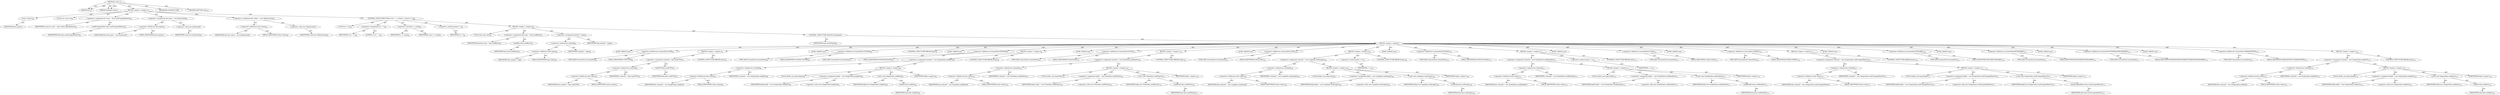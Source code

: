 digraph "&lt;init&gt;" {  
"111669149696" [label = <(METHOD,&lt;init&gt;)<SUB>79</SUB>> ]
"115964116992" [label = <(PARAM,this)<SUB>79</SUB>> ]
"115964116993" [label = <(PARAM,DataInput data)<SUB>79</SUB>> ]
"25769803776" [label = <(BLOCK,&lt;empty&gt;,&lt;empty&gt;)<SUB>79</SUB>> ]
"30064771072" [label = <(&lt;init&gt;,super();)<SUB>80</SUB>> ]
"68719476736" [label = <(IDENTIFIER,this,super();)> ]
"94489280512" [label = <(LOCAL,int count: int)<SUB>82</SUB>> ]
"30064771073" [label = <(&lt;operator&gt;.assignment,int count = data.readUnsignedShort())<SUB>82</SUB>> ]
"68719476737" [label = <(IDENTIFIER,count,int count = data.readUnsignedShort())<SUB>82</SUB>> ]
"30064771074" [label = <(readUnsignedShort,data.readUnsignedShort())<SUB>82</SUB>> ]
"68719476738" [label = <(IDENTIFIER,data,data.readUnsignedShort())<SUB>82</SUB>> ]
"30064771075" [label = <(&lt;operator&gt;.assignment,this.types = new byte[count])<SUB>83</SUB>> ]
"30064771076" [label = <(&lt;operator&gt;.fieldAccess,this.types)<SUB>83</SUB>> ]
"68719476739" [label = <(IDENTIFIER,this,this.types = new byte[count])> ]
"55834574848" [label = <(FIELD_IDENTIFIER,types,types)<SUB>83</SUB>> ]
"30064771077" [label = <(&lt;operator&gt;.alloc,new byte[count])> ]
"68719476740" [label = <(IDENTIFIER,count,new byte[count])<SUB>83</SUB>> ]
"30064771078" [label = <(&lt;operator&gt;.assignment,this.values = new Object[count])<SUB>84</SUB>> ]
"30064771079" [label = <(&lt;operator&gt;.fieldAccess,this.values)<SUB>84</SUB>> ]
"68719476741" [label = <(IDENTIFIER,this,this.values = new Object[count])> ]
"55834574849" [label = <(FIELD_IDENTIFIER,values,values)<SUB>84</SUB>> ]
"30064771080" [label = <(&lt;operator&gt;.alloc,new Object[count])> ]
"68719476742" [label = <(IDENTIFIER,count,new Object[count])<SUB>84</SUB>> ]
"47244640256" [label = <(CONTROL_STRUCTURE,FOR,for (int i = 1; Some(i &lt; count); i++))<SUB>86</SUB>> ]
"94489280513" [label = <(LOCAL,int i: int)<SUB>86</SUB>> ]
"30064771081" [label = <(&lt;operator&gt;.assignment,int i = 1)<SUB>86</SUB>> ]
"68719476743" [label = <(IDENTIFIER,i,int i = 1)<SUB>86</SUB>> ]
"90194313216" [label = <(LITERAL,1,int i = 1)<SUB>86</SUB>> ]
"30064771082" [label = <(&lt;operator&gt;.lessThan,i &lt; count)<SUB>86</SUB>> ]
"68719476744" [label = <(IDENTIFIER,i,i &lt; count)<SUB>86</SUB>> ]
"68719476745" [label = <(IDENTIFIER,count,i &lt; count)<SUB>86</SUB>> ]
"30064771083" [label = <(&lt;operator&gt;.postIncrement,i++)<SUB>86</SUB>> ]
"68719476746" [label = <(IDENTIFIER,i,i++)<SUB>86</SUB>> ]
"25769803777" [label = <(BLOCK,&lt;empty&gt;,&lt;empty&gt;)<SUB>86</SUB>> ]
"94489280514" [label = <(LOCAL,byte type: byte)<SUB>87</SUB>> ]
"30064771084" [label = <(&lt;operator&gt;.assignment,byte type = data.readByte())<SUB>87</SUB>> ]
"68719476747" [label = <(IDENTIFIER,type,byte type = data.readByte())<SUB>87</SUB>> ]
"30064771085" [label = <(readByte,data.readByte())<SUB>87</SUB>> ]
"68719476748" [label = <(IDENTIFIER,data,data.readByte())<SUB>87</SUB>> ]
"30064771086" [label = <(&lt;operator&gt;.assignment,types[i] = type)<SUB>88</SUB>> ]
"30064771087" [label = <(&lt;operator&gt;.indexAccess,types[i])<SUB>88</SUB>> ]
"30064771088" [label = <(&lt;operator&gt;.fieldAccess,this.types)<SUB>88</SUB>> ]
"68719476749" [label = <(IDENTIFIER,this,types[i] = type)> ]
"55834574850" [label = <(FIELD_IDENTIFIER,types,types)<SUB>88</SUB>> ]
"68719476750" [label = <(IDENTIFIER,i,types[i] = type)<SUB>88</SUB>> ]
"68719476751" [label = <(IDENTIFIER,type,types[i] = type)<SUB>88</SUB>> ]
"47244640257" [label = <(CONTROL_STRUCTURE,SWITCH,switch(type))> ]
"68719476752" [label = <(IDENTIFIER,type,switch(type))<SUB>89</SUB>> ]
"25769803778" [label = <(BLOCK,&lt;empty&gt;,&lt;empty&gt;)> ]
"81604378624" [label = <(JUMP_TARGET,case)> ]
"30064771089" [label = <(&lt;operator&gt;.fieldAccess,ConstantPool.UTF8)<SUB>90</SUB>> ]
"180388626432" [label = <(TYPE_REF,ConstantPool,ConstantPool)<SUB>90</SUB>> ]
"55834574851" [label = <(FIELD_IDENTIFIER,UTF8,UTF8)<SUB>90</SUB>> ]
"25769803779" [label = <(BLOCK,&lt;empty&gt;,&lt;empty&gt;)<SUB>91</SUB>> ]
"30064771090" [label = <(&lt;operator&gt;.assignment,values[i] = data.readUTF())<SUB>91</SUB>> ]
"30064771091" [label = <(&lt;operator&gt;.indexAccess,values[i])<SUB>91</SUB>> ]
"30064771092" [label = <(&lt;operator&gt;.fieldAccess,this.values)<SUB>91</SUB>> ]
"68719476753" [label = <(IDENTIFIER,this,values[i] = data.readUTF())> ]
"55834574852" [label = <(FIELD_IDENTIFIER,values,values)<SUB>91</SUB>> ]
"68719476754" [label = <(IDENTIFIER,i,values[i] = data.readUTF())<SUB>91</SUB>> ]
"30064771093" [label = <(readUTF,data.readUTF())<SUB>91</SUB>> ]
"68719476755" [label = <(IDENTIFIER,data,data.readUTF())<SUB>91</SUB>> ]
"47244640258" [label = <(CONTROL_STRUCTURE,BREAK,break;)<SUB>92</SUB>> ]
"81604378625" [label = <(JUMP_TARGET,case)> ]
"30064771094" [label = <(&lt;operator&gt;.fieldAccess,ConstantPool.UNUSED)<SUB>94</SUB>> ]
"180388626433" [label = <(TYPE_REF,ConstantPool,ConstantPool)<SUB>94</SUB>> ]
"55834574853" [label = <(FIELD_IDENTIFIER,UNUSED,UNUSED)<SUB>94</SUB>> ]
"47244640259" [label = <(CONTROL_STRUCTURE,BREAK,break;)<SUB>95</SUB>> ]
"81604378626" [label = <(JUMP_TARGET,case)> ]
"30064771095" [label = <(&lt;operator&gt;.fieldAccess,ConstantPool.INTEGER)<SUB>97</SUB>> ]
"180388626434" [label = <(TYPE_REF,ConstantPool,ConstantPool)<SUB>97</SUB>> ]
"55834574854" [label = <(FIELD_IDENTIFIER,INTEGER,INTEGER)<SUB>97</SUB>> ]
"25769803780" [label = <(BLOCK,&lt;empty&gt;,&lt;empty&gt;)<SUB>98</SUB>> ]
"30064771096" [label = <(&lt;operator&gt;.assignment,values[i] = new Integer(data.readInt()))<SUB>98</SUB>> ]
"30064771097" [label = <(&lt;operator&gt;.indexAccess,values[i])<SUB>98</SUB>> ]
"30064771098" [label = <(&lt;operator&gt;.fieldAccess,this.values)<SUB>98</SUB>> ]
"68719476756" [label = <(IDENTIFIER,this,values[i] = new Integer(data.readInt()))> ]
"55834574855" [label = <(FIELD_IDENTIFIER,values,values)<SUB>98</SUB>> ]
"68719476757" [label = <(IDENTIFIER,i,values[i] = new Integer(data.readInt()))<SUB>98</SUB>> ]
"25769803781" [label = <(BLOCK,&lt;empty&gt;,&lt;empty&gt;)<SUB>98</SUB>> ]
"94489280515" [label = <(LOCAL,$obj0: java.lang.Integer)<SUB>98</SUB>> ]
"30064771099" [label = <(&lt;operator&gt;.assignment,$obj0 = new Integer(data.readInt()))<SUB>98</SUB>> ]
"68719476758" [label = <(IDENTIFIER,$obj0,$obj0 = new Integer(data.readInt()))<SUB>98</SUB>> ]
"30064771100" [label = <(&lt;operator&gt;.alloc,new Integer(data.readInt()))<SUB>98</SUB>> ]
"30064771101" [label = <(&lt;init&gt;,new Integer(data.readInt()))<SUB>98</SUB>> ]
"68719476759" [label = <(IDENTIFIER,$obj0,new Integer(data.readInt()))<SUB>98</SUB>> ]
"30064771102" [label = <(readInt,data.readInt())<SUB>98</SUB>> ]
"68719476760" [label = <(IDENTIFIER,data,data.readInt())<SUB>98</SUB>> ]
"68719476761" [label = <(IDENTIFIER,$obj0,&lt;empty&gt;)<SUB>98</SUB>> ]
"47244640260" [label = <(CONTROL_STRUCTURE,BREAK,break;)<SUB>99</SUB>> ]
"81604378627" [label = <(JUMP_TARGET,case)> ]
"30064771103" [label = <(&lt;operator&gt;.fieldAccess,ConstantPool.FLOAT)<SUB>101</SUB>> ]
"180388626435" [label = <(TYPE_REF,ConstantPool,ConstantPool)<SUB>101</SUB>> ]
"55834574856" [label = <(FIELD_IDENTIFIER,FLOAT,FLOAT)<SUB>101</SUB>> ]
"25769803782" [label = <(BLOCK,&lt;empty&gt;,&lt;empty&gt;)<SUB>102</SUB>> ]
"30064771104" [label = <(&lt;operator&gt;.assignment,values[i] = new Float(data.readFloat()))<SUB>102</SUB>> ]
"30064771105" [label = <(&lt;operator&gt;.indexAccess,values[i])<SUB>102</SUB>> ]
"30064771106" [label = <(&lt;operator&gt;.fieldAccess,this.values)<SUB>102</SUB>> ]
"68719476762" [label = <(IDENTIFIER,this,values[i] = new Float(data.readFloat()))> ]
"55834574857" [label = <(FIELD_IDENTIFIER,values,values)<SUB>102</SUB>> ]
"68719476763" [label = <(IDENTIFIER,i,values[i] = new Float(data.readFloat()))<SUB>102</SUB>> ]
"25769803783" [label = <(BLOCK,&lt;empty&gt;,&lt;empty&gt;)<SUB>102</SUB>> ]
"94489280516" [label = <(LOCAL,$obj1: java.lang.Float)<SUB>102</SUB>> ]
"30064771107" [label = <(&lt;operator&gt;.assignment,$obj1 = new Float(data.readFloat()))<SUB>102</SUB>> ]
"68719476764" [label = <(IDENTIFIER,$obj1,$obj1 = new Float(data.readFloat()))<SUB>102</SUB>> ]
"30064771108" [label = <(&lt;operator&gt;.alloc,new Float(data.readFloat()))<SUB>102</SUB>> ]
"30064771109" [label = <(&lt;init&gt;,new Float(data.readFloat()))<SUB>102</SUB>> ]
"68719476765" [label = <(IDENTIFIER,$obj1,new Float(data.readFloat()))<SUB>102</SUB>> ]
"30064771110" [label = <(readFloat,data.readFloat())<SUB>102</SUB>> ]
"68719476766" [label = <(IDENTIFIER,data,data.readFloat())<SUB>102</SUB>> ]
"68719476767" [label = <(IDENTIFIER,$obj1,&lt;empty&gt;)<SUB>102</SUB>> ]
"47244640261" [label = <(CONTROL_STRUCTURE,BREAK,break;)<SUB>103</SUB>> ]
"81604378628" [label = <(JUMP_TARGET,case)> ]
"30064771111" [label = <(&lt;operator&gt;.fieldAccess,ConstantPool.LONG)<SUB>105</SUB>> ]
"180388626436" [label = <(TYPE_REF,ConstantPool,ConstantPool)<SUB>105</SUB>> ]
"55834574858" [label = <(FIELD_IDENTIFIER,LONG,LONG)<SUB>105</SUB>> ]
"25769803784" [label = <(BLOCK,&lt;empty&gt;,&lt;empty&gt;)<SUB>106</SUB>> ]
"30064771112" [label = <(&lt;operator&gt;.assignment,values[i] = new Long(data.readLong()))<SUB>106</SUB>> ]
"30064771113" [label = <(&lt;operator&gt;.indexAccess,values[i])<SUB>106</SUB>> ]
"30064771114" [label = <(&lt;operator&gt;.fieldAccess,this.values)<SUB>106</SUB>> ]
"68719476768" [label = <(IDENTIFIER,this,values[i] = new Long(data.readLong()))> ]
"55834574859" [label = <(FIELD_IDENTIFIER,values,values)<SUB>106</SUB>> ]
"68719476769" [label = <(IDENTIFIER,i,values[i] = new Long(data.readLong()))<SUB>106</SUB>> ]
"25769803785" [label = <(BLOCK,&lt;empty&gt;,&lt;empty&gt;)<SUB>106</SUB>> ]
"94489280517" [label = <(LOCAL,$obj2: java.lang.Long)<SUB>106</SUB>> ]
"30064771115" [label = <(&lt;operator&gt;.assignment,$obj2 = new Long(data.readLong()))<SUB>106</SUB>> ]
"68719476770" [label = <(IDENTIFIER,$obj2,$obj2 = new Long(data.readLong()))<SUB>106</SUB>> ]
"30064771116" [label = <(&lt;operator&gt;.alloc,new Long(data.readLong()))<SUB>106</SUB>> ]
"30064771117" [label = <(&lt;init&gt;,new Long(data.readLong()))<SUB>106</SUB>> ]
"68719476771" [label = <(IDENTIFIER,$obj2,new Long(data.readLong()))<SUB>106</SUB>> ]
"30064771118" [label = <(readLong,data.readLong())<SUB>106</SUB>> ]
"68719476772" [label = <(IDENTIFIER,data,data.readLong())<SUB>106</SUB>> ]
"68719476773" [label = <(IDENTIFIER,$obj2,&lt;empty&gt;)<SUB>106</SUB>> ]
"30064771119" [label = <(&lt;operator&gt;.preIncrement,++i)<SUB>107</SUB>> ]
"68719476774" [label = <(IDENTIFIER,i,++i)<SUB>107</SUB>> ]
"47244640262" [label = <(CONTROL_STRUCTURE,BREAK,break;)<SUB>108</SUB>> ]
"81604378629" [label = <(JUMP_TARGET,case)> ]
"30064771120" [label = <(&lt;operator&gt;.fieldAccess,ConstantPool.DOUBLE)<SUB>110</SUB>> ]
"180388626437" [label = <(TYPE_REF,ConstantPool,ConstantPool)<SUB>110</SUB>> ]
"55834574860" [label = <(FIELD_IDENTIFIER,DOUBLE,DOUBLE)<SUB>110</SUB>> ]
"25769803786" [label = <(BLOCK,&lt;empty&gt;,&lt;empty&gt;)<SUB>111</SUB>> ]
"30064771121" [label = <(&lt;operator&gt;.assignment,values[i] = new Double(data.readDouble()))<SUB>111</SUB>> ]
"30064771122" [label = <(&lt;operator&gt;.indexAccess,values[i])<SUB>111</SUB>> ]
"30064771123" [label = <(&lt;operator&gt;.fieldAccess,this.values)<SUB>111</SUB>> ]
"68719476775" [label = <(IDENTIFIER,this,values[i] = new Double(data.readDouble()))> ]
"55834574861" [label = <(FIELD_IDENTIFIER,values,values)<SUB>111</SUB>> ]
"68719476776" [label = <(IDENTIFIER,i,values[i] = new Double(data.readDouble()))<SUB>111</SUB>> ]
"25769803787" [label = <(BLOCK,&lt;empty&gt;,&lt;empty&gt;)<SUB>111</SUB>> ]
"94489280518" [label = <(LOCAL,$obj3: java.lang.Double)<SUB>111</SUB>> ]
"30064771124" [label = <(&lt;operator&gt;.assignment,$obj3 = new Double(data.readDouble()))<SUB>111</SUB>> ]
"68719476777" [label = <(IDENTIFIER,$obj3,$obj3 = new Double(data.readDouble()))<SUB>111</SUB>> ]
"30064771125" [label = <(&lt;operator&gt;.alloc,new Double(data.readDouble()))<SUB>111</SUB>> ]
"30064771126" [label = <(&lt;init&gt;,new Double(data.readDouble()))<SUB>111</SUB>> ]
"68719476778" [label = <(IDENTIFIER,$obj3,new Double(data.readDouble()))<SUB>111</SUB>> ]
"30064771127" [label = <(readDouble,data.readDouble())<SUB>111</SUB>> ]
"68719476779" [label = <(IDENTIFIER,data,data.readDouble())<SUB>111</SUB>> ]
"68719476780" [label = <(IDENTIFIER,$obj3,&lt;empty&gt;)<SUB>111</SUB>> ]
"30064771128" [label = <(&lt;operator&gt;.preIncrement,++i)<SUB>112</SUB>> ]
"68719476781" [label = <(IDENTIFIER,i,++i)<SUB>112</SUB>> ]
"47244640263" [label = <(CONTROL_STRUCTURE,BREAK,break;)<SUB>113</SUB>> ]
"81604378630" [label = <(JUMP_TARGET,case)> ]
"30064771129" [label = <(&lt;operator&gt;.fieldAccess,ConstantPool.CLASS)<SUB>115</SUB>> ]
"180388626438" [label = <(TYPE_REF,ConstantPool,ConstantPool)<SUB>115</SUB>> ]
"55834574862" [label = <(FIELD_IDENTIFIER,CLASS,CLASS)<SUB>115</SUB>> ]
"81604378631" [label = <(JUMP_TARGET,case)> ]
"30064771130" [label = <(&lt;operator&gt;.fieldAccess,ConstantPool.STRING)<SUB>116</SUB>> ]
"180388626439" [label = <(TYPE_REF,ConstantPool,ConstantPool)<SUB>116</SUB>> ]
"55834574863" [label = <(FIELD_IDENTIFIER,STRING,STRING)<SUB>116</SUB>> ]
"25769803788" [label = <(BLOCK,&lt;empty&gt;,&lt;empty&gt;)<SUB>117</SUB>> ]
"30064771131" [label = <(&lt;operator&gt;.assignment,values[i] = new Integer(data.readUnsignedShort()))<SUB>117</SUB>> ]
"30064771132" [label = <(&lt;operator&gt;.indexAccess,values[i])<SUB>117</SUB>> ]
"30064771133" [label = <(&lt;operator&gt;.fieldAccess,this.values)<SUB>117</SUB>> ]
"68719476782" [label = <(IDENTIFIER,this,values[i] = new Integer(data.readUnsignedShort()))> ]
"55834574864" [label = <(FIELD_IDENTIFIER,values,values)<SUB>117</SUB>> ]
"68719476783" [label = <(IDENTIFIER,i,values[i] = new Integer(data.readUnsignedShort()))<SUB>117</SUB>> ]
"25769803789" [label = <(BLOCK,&lt;empty&gt;,&lt;empty&gt;)<SUB>117</SUB>> ]
"94489280519" [label = <(LOCAL,$obj4: java.lang.Integer)<SUB>117</SUB>> ]
"30064771134" [label = <(&lt;operator&gt;.assignment,$obj4 = new Integer(data.readUnsignedShort()))<SUB>117</SUB>> ]
"68719476784" [label = <(IDENTIFIER,$obj4,$obj4 = new Integer(data.readUnsignedShort()))<SUB>117</SUB>> ]
"30064771135" [label = <(&lt;operator&gt;.alloc,new Integer(data.readUnsignedShort()))<SUB>117</SUB>> ]
"30064771136" [label = <(&lt;init&gt;,new Integer(data.readUnsignedShort()))<SUB>117</SUB>> ]
"68719476785" [label = <(IDENTIFIER,$obj4,new Integer(data.readUnsignedShort()))<SUB>117</SUB>> ]
"30064771137" [label = <(readUnsignedShort,data.readUnsignedShort())<SUB>117</SUB>> ]
"68719476786" [label = <(IDENTIFIER,data,data.readUnsignedShort())<SUB>117</SUB>> ]
"68719476787" [label = <(IDENTIFIER,$obj4,&lt;empty&gt;)<SUB>117</SUB>> ]
"47244640264" [label = <(CONTROL_STRUCTURE,BREAK,break;)<SUB>118</SUB>> ]
"81604378632" [label = <(JUMP_TARGET,case)> ]
"30064771138" [label = <(&lt;operator&gt;.fieldAccess,ConstantPool.FIELDREF)<SUB>120</SUB>> ]
"180388626440" [label = <(TYPE_REF,ConstantPool,ConstantPool)<SUB>120</SUB>> ]
"55834574865" [label = <(FIELD_IDENTIFIER,FIELDREF,FIELDREF)<SUB>120</SUB>> ]
"81604378633" [label = <(JUMP_TARGET,case)> ]
"30064771139" [label = <(&lt;operator&gt;.fieldAccess,ConstantPool.METHODREF)<SUB>121</SUB>> ]
"180388626441" [label = <(TYPE_REF,ConstantPool,ConstantPool)<SUB>121</SUB>> ]
"55834574866" [label = <(FIELD_IDENTIFIER,METHODREF,METHODREF)<SUB>121</SUB>> ]
"81604378634" [label = <(JUMP_TARGET,case)> ]
"30064771140" [label = <(&lt;operator&gt;.fieldAccess,ConstantPool.INTERFACEMETHODREF)<SUB>122</SUB>> ]
"180388626442" [label = <(TYPE_REF,ConstantPool,ConstantPool)<SUB>122</SUB>> ]
"55834574867" [label = <(FIELD_IDENTIFIER,INTERFACEMETHODREF,INTERFACEMETHODREF)<SUB>122</SUB>> ]
"81604378635" [label = <(JUMP_TARGET,case)> ]
"30064771141" [label = <(&lt;operator&gt;.fieldAccess,ConstantPool.NAMEANDTYPE)<SUB>123</SUB>> ]
"180388626443" [label = <(TYPE_REF,ConstantPool,ConstantPool)<SUB>123</SUB>> ]
"55834574868" [label = <(FIELD_IDENTIFIER,NAMEANDTYPE,NAMEANDTYPE)<SUB>123</SUB>> ]
"25769803790" [label = <(BLOCK,&lt;empty&gt;,&lt;empty&gt;)<SUB>124</SUB>> ]
"30064771142" [label = <(&lt;operator&gt;.assignment,values[i] = new Integer(data.readInt()))<SUB>124</SUB>> ]
"30064771143" [label = <(&lt;operator&gt;.indexAccess,values[i])<SUB>124</SUB>> ]
"30064771144" [label = <(&lt;operator&gt;.fieldAccess,this.values)<SUB>124</SUB>> ]
"68719476788" [label = <(IDENTIFIER,this,values[i] = new Integer(data.readInt()))> ]
"55834574869" [label = <(FIELD_IDENTIFIER,values,values)<SUB>124</SUB>> ]
"68719476789" [label = <(IDENTIFIER,i,values[i] = new Integer(data.readInt()))<SUB>124</SUB>> ]
"25769803791" [label = <(BLOCK,&lt;empty&gt;,&lt;empty&gt;)<SUB>124</SUB>> ]
"94489280520" [label = <(LOCAL,$obj5: java.lang.Integer)<SUB>124</SUB>> ]
"30064771145" [label = <(&lt;operator&gt;.assignment,$obj5 = new Integer(data.readInt()))<SUB>124</SUB>> ]
"68719476790" [label = <(IDENTIFIER,$obj5,$obj5 = new Integer(data.readInt()))<SUB>124</SUB>> ]
"30064771146" [label = <(&lt;operator&gt;.alloc,new Integer(data.readInt()))<SUB>124</SUB>> ]
"30064771147" [label = <(&lt;init&gt;,new Integer(data.readInt()))<SUB>124</SUB>> ]
"68719476791" [label = <(IDENTIFIER,$obj5,new Integer(data.readInt()))<SUB>124</SUB>> ]
"30064771148" [label = <(readInt,data.readInt())<SUB>124</SUB>> ]
"68719476792" [label = <(IDENTIFIER,data,data.readInt())<SUB>124</SUB>> ]
"68719476793" [label = <(IDENTIFIER,$obj5,&lt;empty&gt;)<SUB>124</SUB>> ]
"47244640265" [label = <(CONTROL_STRUCTURE,BREAK,break;)<SUB>125</SUB>> ]
"133143986188" [label = <(MODIFIER,CONSTRUCTOR)> ]
"128849018880" [label = <(METHOD_RETURN,void)<SUB>128</SUB>> ]
  "111669149696" -> "115964116992"  [ label = "AST: "] 
  "111669149696" -> "115964116993"  [ label = "AST: "] 
  "111669149696" -> "25769803776"  [ label = "AST: "] 
  "111669149696" -> "133143986188"  [ label = "AST: "] 
  "111669149696" -> "128849018880"  [ label = "AST: "] 
  "25769803776" -> "30064771072"  [ label = "AST: "] 
  "25769803776" -> "94489280512"  [ label = "AST: "] 
  "25769803776" -> "30064771073"  [ label = "AST: "] 
  "25769803776" -> "30064771075"  [ label = "AST: "] 
  "25769803776" -> "30064771078"  [ label = "AST: "] 
  "25769803776" -> "47244640256"  [ label = "AST: "] 
  "30064771072" -> "68719476736"  [ label = "AST: "] 
  "30064771073" -> "68719476737"  [ label = "AST: "] 
  "30064771073" -> "30064771074"  [ label = "AST: "] 
  "30064771074" -> "68719476738"  [ label = "AST: "] 
  "30064771075" -> "30064771076"  [ label = "AST: "] 
  "30064771075" -> "30064771077"  [ label = "AST: "] 
  "30064771076" -> "68719476739"  [ label = "AST: "] 
  "30064771076" -> "55834574848"  [ label = "AST: "] 
  "30064771077" -> "68719476740"  [ label = "AST: "] 
  "30064771078" -> "30064771079"  [ label = "AST: "] 
  "30064771078" -> "30064771080"  [ label = "AST: "] 
  "30064771079" -> "68719476741"  [ label = "AST: "] 
  "30064771079" -> "55834574849"  [ label = "AST: "] 
  "30064771080" -> "68719476742"  [ label = "AST: "] 
  "47244640256" -> "94489280513"  [ label = "AST: "] 
  "47244640256" -> "30064771081"  [ label = "AST: "] 
  "47244640256" -> "30064771082"  [ label = "AST: "] 
  "47244640256" -> "30064771083"  [ label = "AST: "] 
  "47244640256" -> "25769803777"  [ label = "AST: "] 
  "30064771081" -> "68719476743"  [ label = "AST: "] 
  "30064771081" -> "90194313216"  [ label = "AST: "] 
  "30064771082" -> "68719476744"  [ label = "AST: "] 
  "30064771082" -> "68719476745"  [ label = "AST: "] 
  "30064771083" -> "68719476746"  [ label = "AST: "] 
  "25769803777" -> "94489280514"  [ label = "AST: "] 
  "25769803777" -> "30064771084"  [ label = "AST: "] 
  "25769803777" -> "30064771086"  [ label = "AST: "] 
  "25769803777" -> "47244640257"  [ label = "AST: "] 
  "30064771084" -> "68719476747"  [ label = "AST: "] 
  "30064771084" -> "30064771085"  [ label = "AST: "] 
  "30064771085" -> "68719476748"  [ label = "AST: "] 
  "30064771086" -> "30064771087"  [ label = "AST: "] 
  "30064771086" -> "68719476751"  [ label = "AST: "] 
  "30064771087" -> "30064771088"  [ label = "AST: "] 
  "30064771087" -> "68719476750"  [ label = "AST: "] 
  "30064771088" -> "68719476749"  [ label = "AST: "] 
  "30064771088" -> "55834574850"  [ label = "AST: "] 
  "47244640257" -> "68719476752"  [ label = "AST: "] 
  "47244640257" -> "25769803778"  [ label = "AST: "] 
  "25769803778" -> "81604378624"  [ label = "AST: "] 
  "25769803778" -> "30064771089"  [ label = "AST: "] 
  "25769803778" -> "25769803779"  [ label = "AST: "] 
  "25769803778" -> "81604378625"  [ label = "AST: "] 
  "25769803778" -> "30064771094"  [ label = "AST: "] 
  "25769803778" -> "47244640259"  [ label = "AST: "] 
  "25769803778" -> "81604378626"  [ label = "AST: "] 
  "25769803778" -> "30064771095"  [ label = "AST: "] 
  "25769803778" -> "25769803780"  [ label = "AST: "] 
  "25769803778" -> "81604378627"  [ label = "AST: "] 
  "25769803778" -> "30064771103"  [ label = "AST: "] 
  "25769803778" -> "25769803782"  [ label = "AST: "] 
  "25769803778" -> "81604378628"  [ label = "AST: "] 
  "25769803778" -> "30064771111"  [ label = "AST: "] 
  "25769803778" -> "25769803784"  [ label = "AST: "] 
  "25769803778" -> "81604378629"  [ label = "AST: "] 
  "25769803778" -> "30064771120"  [ label = "AST: "] 
  "25769803778" -> "25769803786"  [ label = "AST: "] 
  "25769803778" -> "81604378630"  [ label = "AST: "] 
  "25769803778" -> "30064771129"  [ label = "AST: "] 
  "25769803778" -> "81604378631"  [ label = "AST: "] 
  "25769803778" -> "30064771130"  [ label = "AST: "] 
  "25769803778" -> "25769803788"  [ label = "AST: "] 
  "25769803778" -> "81604378632"  [ label = "AST: "] 
  "25769803778" -> "30064771138"  [ label = "AST: "] 
  "25769803778" -> "81604378633"  [ label = "AST: "] 
  "25769803778" -> "30064771139"  [ label = "AST: "] 
  "25769803778" -> "81604378634"  [ label = "AST: "] 
  "25769803778" -> "30064771140"  [ label = "AST: "] 
  "25769803778" -> "81604378635"  [ label = "AST: "] 
  "25769803778" -> "30064771141"  [ label = "AST: "] 
  "25769803778" -> "25769803790"  [ label = "AST: "] 
  "30064771089" -> "180388626432"  [ label = "AST: "] 
  "30064771089" -> "55834574851"  [ label = "AST: "] 
  "25769803779" -> "30064771090"  [ label = "AST: "] 
  "25769803779" -> "47244640258"  [ label = "AST: "] 
  "30064771090" -> "30064771091"  [ label = "AST: "] 
  "30064771090" -> "30064771093"  [ label = "AST: "] 
  "30064771091" -> "30064771092"  [ label = "AST: "] 
  "30064771091" -> "68719476754"  [ label = "AST: "] 
  "30064771092" -> "68719476753"  [ label = "AST: "] 
  "30064771092" -> "55834574852"  [ label = "AST: "] 
  "30064771093" -> "68719476755"  [ label = "AST: "] 
  "30064771094" -> "180388626433"  [ label = "AST: "] 
  "30064771094" -> "55834574853"  [ label = "AST: "] 
  "30064771095" -> "180388626434"  [ label = "AST: "] 
  "30064771095" -> "55834574854"  [ label = "AST: "] 
  "25769803780" -> "30064771096"  [ label = "AST: "] 
  "25769803780" -> "47244640260"  [ label = "AST: "] 
  "30064771096" -> "30064771097"  [ label = "AST: "] 
  "30064771096" -> "25769803781"  [ label = "AST: "] 
  "30064771097" -> "30064771098"  [ label = "AST: "] 
  "30064771097" -> "68719476757"  [ label = "AST: "] 
  "30064771098" -> "68719476756"  [ label = "AST: "] 
  "30064771098" -> "55834574855"  [ label = "AST: "] 
  "25769803781" -> "94489280515"  [ label = "AST: "] 
  "25769803781" -> "30064771099"  [ label = "AST: "] 
  "25769803781" -> "30064771101"  [ label = "AST: "] 
  "25769803781" -> "68719476761"  [ label = "AST: "] 
  "30064771099" -> "68719476758"  [ label = "AST: "] 
  "30064771099" -> "30064771100"  [ label = "AST: "] 
  "30064771101" -> "68719476759"  [ label = "AST: "] 
  "30064771101" -> "30064771102"  [ label = "AST: "] 
  "30064771102" -> "68719476760"  [ label = "AST: "] 
  "30064771103" -> "180388626435"  [ label = "AST: "] 
  "30064771103" -> "55834574856"  [ label = "AST: "] 
  "25769803782" -> "30064771104"  [ label = "AST: "] 
  "25769803782" -> "47244640261"  [ label = "AST: "] 
  "30064771104" -> "30064771105"  [ label = "AST: "] 
  "30064771104" -> "25769803783"  [ label = "AST: "] 
  "30064771105" -> "30064771106"  [ label = "AST: "] 
  "30064771105" -> "68719476763"  [ label = "AST: "] 
  "30064771106" -> "68719476762"  [ label = "AST: "] 
  "30064771106" -> "55834574857"  [ label = "AST: "] 
  "25769803783" -> "94489280516"  [ label = "AST: "] 
  "25769803783" -> "30064771107"  [ label = "AST: "] 
  "25769803783" -> "30064771109"  [ label = "AST: "] 
  "25769803783" -> "68719476767"  [ label = "AST: "] 
  "30064771107" -> "68719476764"  [ label = "AST: "] 
  "30064771107" -> "30064771108"  [ label = "AST: "] 
  "30064771109" -> "68719476765"  [ label = "AST: "] 
  "30064771109" -> "30064771110"  [ label = "AST: "] 
  "30064771110" -> "68719476766"  [ label = "AST: "] 
  "30064771111" -> "180388626436"  [ label = "AST: "] 
  "30064771111" -> "55834574858"  [ label = "AST: "] 
  "25769803784" -> "30064771112"  [ label = "AST: "] 
  "25769803784" -> "30064771119"  [ label = "AST: "] 
  "25769803784" -> "47244640262"  [ label = "AST: "] 
  "30064771112" -> "30064771113"  [ label = "AST: "] 
  "30064771112" -> "25769803785"  [ label = "AST: "] 
  "30064771113" -> "30064771114"  [ label = "AST: "] 
  "30064771113" -> "68719476769"  [ label = "AST: "] 
  "30064771114" -> "68719476768"  [ label = "AST: "] 
  "30064771114" -> "55834574859"  [ label = "AST: "] 
  "25769803785" -> "94489280517"  [ label = "AST: "] 
  "25769803785" -> "30064771115"  [ label = "AST: "] 
  "25769803785" -> "30064771117"  [ label = "AST: "] 
  "25769803785" -> "68719476773"  [ label = "AST: "] 
  "30064771115" -> "68719476770"  [ label = "AST: "] 
  "30064771115" -> "30064771116"  [ label = "AST: "] 
  "30064771117" -> "68719476771"  [ label = "AST: "] 
  "30064771117" -> "30064771118"  [ label = "AST: "] 
  "30064771118" -> "68719476772"  [ label = "AST: "] 
  "30064771119" -> "68719476774"  [ label = "AST: "] 
  "30064771120" -> "180388626437"  [ label = "AST: "] 
  "30064771120" -> "55834574860"  [ label = "AST: "] 
  "25769803786" -> "30064771121"  [ label = "AST: "] 
  "25769803786" -> "30064771128"  [ label = "AST: "] 
  "25769803786" -> "47244640263"  [ label = "AST: "] 
  "30064771121" -> "30064771122"  [ label = "AST: "] 
  "30064771121" -> "25769803787"  [ label = "AST: "] 
  "30064771122" -> "30064771123"  [ label = "AST: "] 
  "30064771122" -> "68719476776"  [ label = "AST: "] 
  "30064771123" -> "68719476775"  [ label = "AST: "] 
  "30064771123" -> "55834574861"  [ label = "AST: "] 
  "25769803787" -> "94489280518"  [ label = "AST: "] 
  "25769803787" -> "30064771124"  [ label = "AST: "] 
  "25769803787" -> "30064771126"  [ label = "AST: "] 
  "25769803787" -> "68719476780"  [ label = "AST: "] 
  "30064771124" -> "68719476777"  [ label = "AST: "] 
  "30064771124" -> "30064771125"  [ label = "AST: "] 
  "30064771126" -> "68719476778"  [ label = "AST: "] 
  "30064771126" -> "30064771127"  [ label = "AST: "] 
  "30064771127" -> "68719476779"  [ label = "AST: "] 
  "30064771128" -> "68719476781"  [ label = "AST: "] 
  "30064771129" -> "180388626438"  [ label = "AST: "] 
  "30064771129" -> "55834574862"  [ label = "AST: "] 
  "30064771130" -> "180388626439"  [ label = "AST: "] 
  "30064771130" -> "55834574863"  [ label = "AST: "] 
  "25769803788" -> "30064771131"  [ label = "AST: "] 
  "25769803788" -> "47244640264"  [ label = "AST: "] 
  "30064771131" -> "30064771132"  [ label = "AST: "] 
  "30064771131" -> "25769803789"  [ label = "AST: "] 
  "30064771132" -> "30064771133"  [ label = "AST: "] 
  "30064771132" -> "68719476783"  [ label = "AST: "] 
  "30064771133" -> "68719476782"  [ label = "AST: "] 
  "30064771133" -> "55834574864"  [ label = "AST: "] 
  "25769803789" -> "94489280519"  [ label = "AST: "] 
  "25769803789" -> "30064771134"  [ label = "AST: "] 
  "25769803789" -> "30064771136"  [ label = "AST: "] 
  "25769803789" -> "68719476787"  [ label = "AST: "] 
  "30064771134" -> "68719476784"  [ label = "AST: "] 
  "30064771134" -> "30064771135"  [ label = "AST: "] 
  "30064771136" -> "68719476785"  [ label = "AST: "] 
  "30064771136" -> "30064771137"  [ label = "AST: "] 
  "30064771137" -> "68719476786"  [ label = "AST: "] 
  "30064771138" -> "180388626440"  [ label = "AST: "] 
  "30064771138" -> "55834574865"  [ label = "AST: "] 
  "30064771139" -> "180388626441"  [ label = "AST: "] 
  "30064771139" -> "55834574866"  [ label = "AST: "] 
  "30064771140" -> "180388626442"  [ label = "AST: "] 
  "30064771140" -> "55834574867"  [ label = "AST: "] 
  "30064771141" -> "180388626443"  [ label = "AST: "] 
  "30064771141" -> "55834574868"  [ label = "AST: "] 
  "25769803790" -> "30064771142"  [ label = "AST: "] 
  "25769803790" -> "47244640265"  [ label = "AST: "] 
  "30064771142" -> "30064771143"  [ label = "AST: "] 
  "30064771142" -> "25769803791"  [ label = "AST: "] 
  "30064771143" -> "30064771144"  [ label = "AST: "] 
  "30064771143" -> "68719476789"  [ label = "AST: "] 
  "30064771144" -> "68719476788"  [ label = "AST: "] 
  "30064771144" -> "55834574869"  [ label = "AST: "] 
  "25769803791" -> "94489280520"  [ label = "AST: "] 
  "25769803791" -> "30064771145"  [ label = "AST: "] 
  "25769803791" -> "30064771147"  [ label = "AST: "] 
  "25769803791" -> "68719476793"  [ label = "AST: "] 
  "30064771145" -> "68719476790"  [ label = "AST: "] 
  "30064771145" -> "30064771146"  [ label = "AST: "] 
  "30064771147" -> "68719476791"  [ label = "AST: "] 
  "30064771147" -> "30064771148"  [ label = "AST: "] 
  "30064771148" -> "68719476792"  [ label = "AST: "] 
  "111669149696" -> "115964116992"  [ label = "DDG: "] 
  "111669149696" -> "115964116993"  [ label = "DDG: "] 
}
